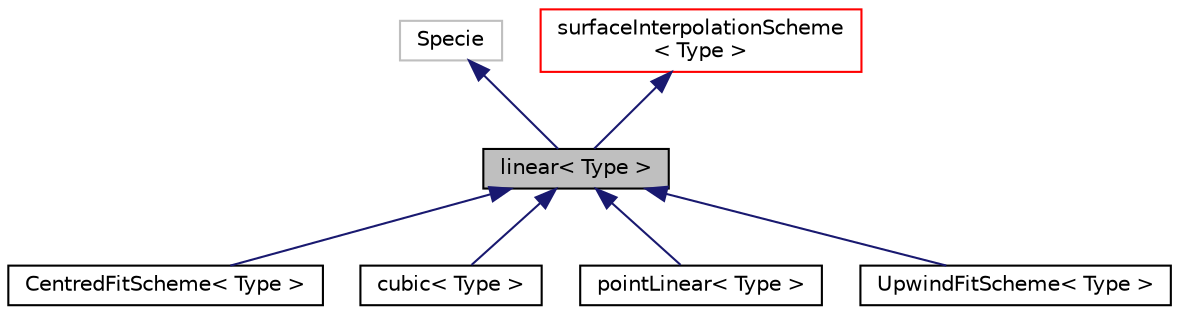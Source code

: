 digraph "linear&lt; Type &gt;"
{
  bgcolor="transparent";
  edge [fontname="Helvetica",fontsize="10",labelfontname="Helvetica",labelfontsize="10"];
  node [fontname="Helvetica",fontsize="10",shape=record];
  Node1 [label="linear\< Type \>",height=0.2,width=0.4,color="black", fillcolor="grey75", style="filled", fontcolor="black"];
  Node2 -> Node1 [dir="back",color="midnightblue",fontsize="10",style="solid",fontname="Helvetica"];
  Node2 [label="Specie",height=0.2,width=0.4,color="grey75"];
  Node3 -> Node1 [dir="back",color="midnightblue",fontsize="10",style="solid",fontname="Helvetica"];
  Node3 [label="surfaceInterpolationScheme\l\< Type \>",height=0.2,width=0.4,color="red",URL="$a02574.html",tooltip="Abstract base class for surface interpolation schemes. "];
  Node1 -> Node4 [dir="back",color="midnightblue",fontsize="10",style="solid",fontname="Helvetica"];
  Node4 [label="CentredFitScheme\< Type \>",height=0.2,width=0.4,color="black",URL="$a00254.html",tooltip="Centred fit surface interpolation scheme which applies an explicit correction to linear. "];
  Node1 -> Node5 [dir="back",color="midnightblue",fontsize="10",style="solid",fontname="Helvetica"];
  Node5 [label="cubic\< Type \>",height=0.2,width=0.4,color="black",URL="$a00448.html",tooltip="Cubic interpolation scheme class derived from linear and returns linear weighting factors but also ap..."];
  Node1 -> Node6 [dir="back",color="midnightblue",fontsize="10",style="solid",fontname="Helvetica"];
  Node6 [label="pointLinear\< Type \>",height=0.2,width=0.4,color="black",URL="$a01930.html",tooltip="Face-point interpolation scheme class derived from linear and returns linear weighting factors but al..."];
  Node1 -> Node7 [dir="back",color="midnightblue",fontsize="10",style="solid",fontname="Helvetica"];
  Node7 [label="UpwindFitScheme\< Type \>",height=0.2,width=0.4,color="black",URL="$a02889.html",tooltip="Upwind biased fit surface interpolation scheme that applies an explicit correction to linear..."];
}
